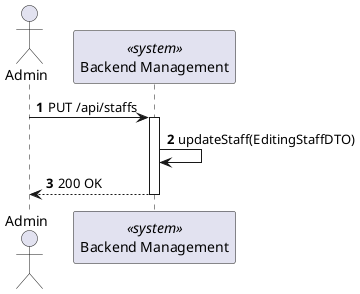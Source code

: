 @startuml

autonumber
actor Admin as "Admin"
participant SYS as "Backend Management" <<system>>

Admin-> SYS : PUT /api/staffs
activate SYS

SYS -> SYS : updateStaff(EditingStaffDTO)
Admin <-- SYS : 200 OK
deactivate SYS


@enduml